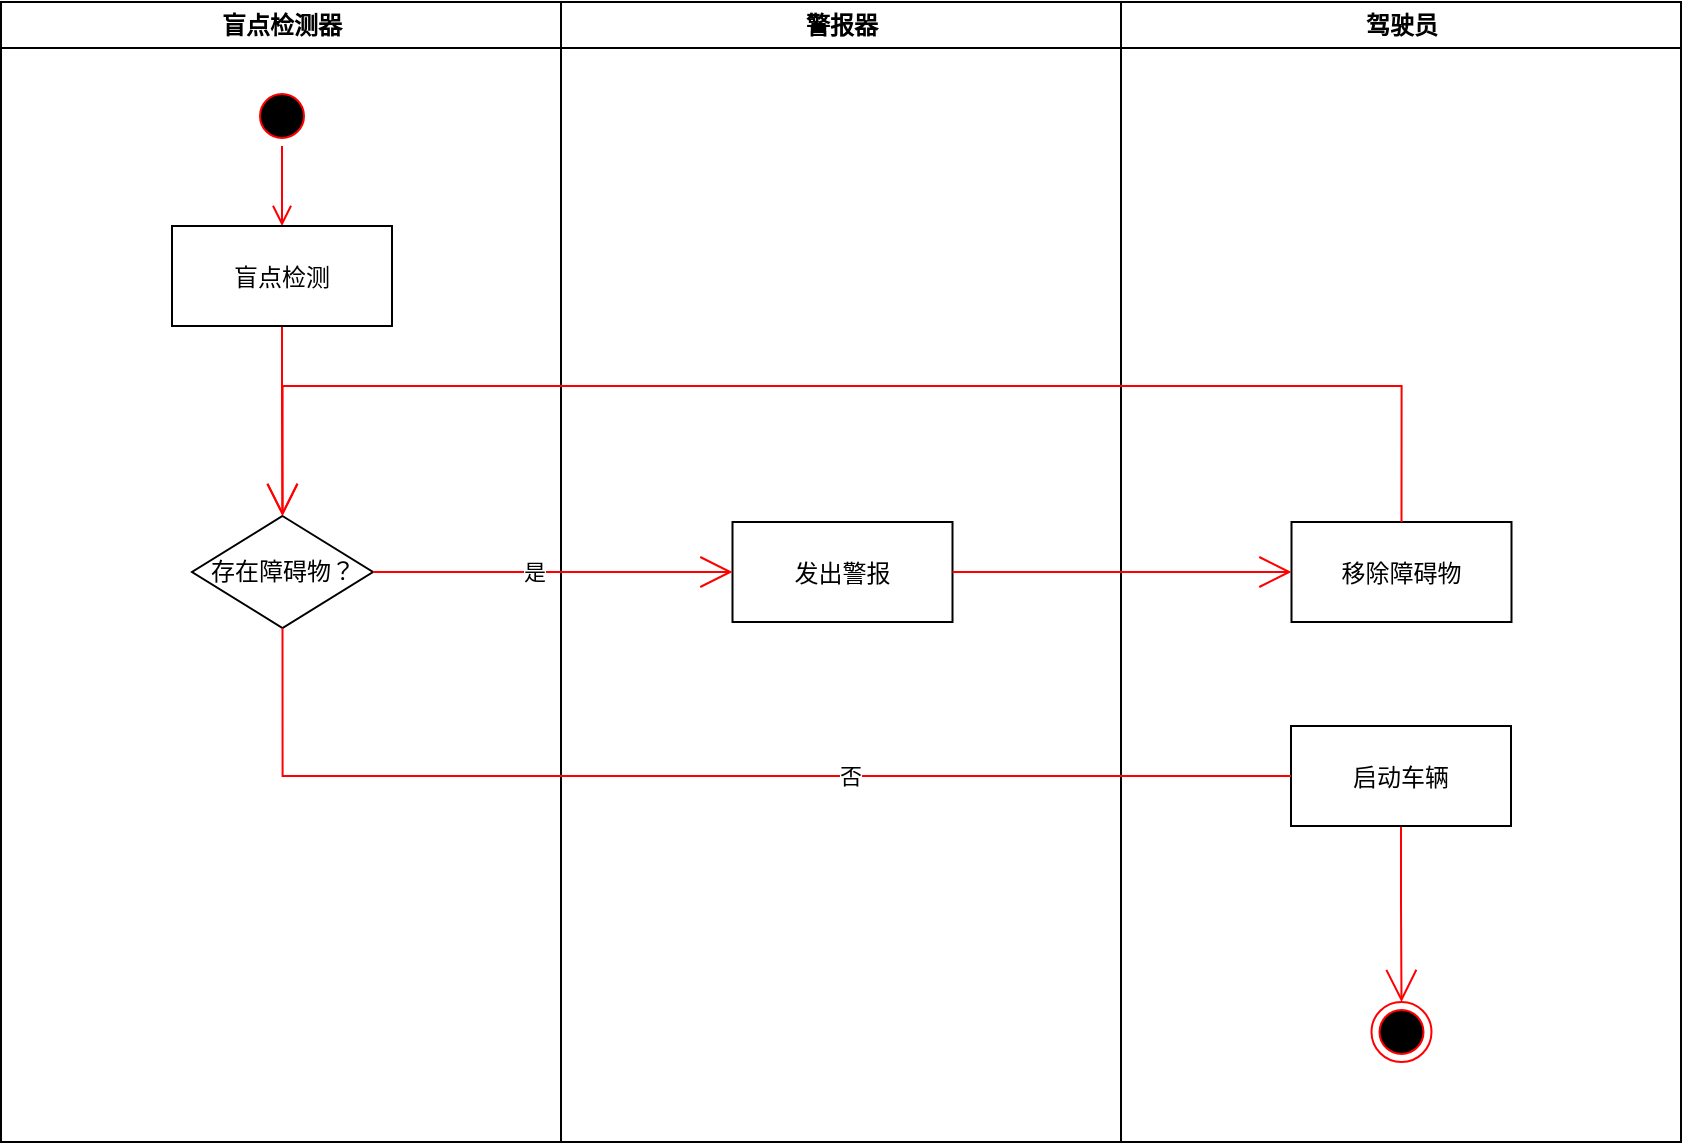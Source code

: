 <mxfile version="15.3.3" type="github">
  <diagram name="Page-1" id="e7e014a7-5840-1c2e-5031-d8a46d1fe8dd">
    <mxGraphModel dx="1038" dy="579" grid="1" gridSize="10" guides="1" tooltips="1" connect="1" arrows="1" fold="1" page="1" pageScale="1" pageWidth="1169" pageHeight="826" background="none" math="0" shadow="0">
      <root>
        <mxCell id="0" />
        <mxCell id="1" parent="0" />
        <mxCell id="2" value="盲点检测器" style="swimlane;whiteSpace=wrap" parent="1" vertex="1">
          <mxGeometry x="164.5" y="128" width="280" height="570" as="geometry" />
        </mxCell>
        <mxCell id="5" value="" style="ellipse;shape=startState;fillColor=#000000;strokeColor=#ff0000;" parent="2" vertex="1">
          <mxGeometry x="125.5" y="42" width="30" height="30" as="geometry" />
        </mxCell>
        <mxCell id="6" value="" style="edgeStyle=elbowEdgeStyle;elbow=horizontal;verticalAlign=bottom;endArrow=open;endSize=8;strokeColor=#FF0000;endFill=1;rounded=0" parent="2" source="5" target="7" edge="1">
          <mxGeometry x="125.5" y="42" as="geometry">
            <mxPoint x="140.5" y="112" as="targetPoint" />
          </mxGeometry>
        </mxCell>
        <mxCell id="zthBBQ5ApJd8Z_UlrUpK-45" style="edgeStyle=orthogonalEdgeStyle;rounded=0;orthogonalLoop=1;jettySize=auto;html=1;exitX=0.5;exitY=1;exitDx=0;exitDy=0;entryX=0.5;entryY=0;entryDx=0;entryDy=0;endArrow=open;startSize=14;endSize=14;sourcePerimeterSpacing=8;targetPerimeterSpacing=8;strokeColor=#FF0000;" edge="1" parent="2" source="7" target="zthBBQ5ApJd8Z_UlrUpK-44">
          <mxGeometry relative="1" as="geometry" />
        </mxCell>
        <mxCell id="7" value="盲点检测" style="" parent="2" vertex="1">
          <mxGeometry x="85.5" y="112" width="110" height="50" as="geometry" />
        </mxCell>
        <mxCell id="zthBBQ5ApJd8Z_UlrUpK-44" value="存在障碍物？" style="rhombus;whiteSpace=wrap;html=1;hachureGap=4;pointerEvents=0;" vertex="1" parent="2">
          <mxGeometry x="95.5" y="257" width="90.5" height="56" as="geometry" />
        </mxCell>
        <mxCell id="3" value="警报器" style="swimlane;whiteSpace=wrap;startSize=23;" parent="1" vertex="1">
          <mxGeometry x="444.5" y="128" width="280" height="570" as="geometry" />
        </mxCell>
        <mxCell id="zthBBQ5ApJd8Z_UlrUpK-47" value="发出警报" style="" vertex="1" parent="3">
          <mxGeometry x="85.75" y="260" width="110" height="50" as="geometry" />
        </mxCell>
        <mxCell id="4" value="驾驶员" style="swimlane;whiteSpace=wrap" parent="1" vertex="1">
          <mxGeometry x="724.5" y="128" width="280" height="570" as="geometry" />
        </mxCell>
        <mxCell id="38" value="" style="ellipse;shape=endState;fillColor=#000000;strokeColor=#ff0000" parent="4" vertex="1">
          <mxGeometry x="125.25" y="500" width="30" height="30" as="geometry" />
        </mxCell>
        <mxCell id="zthBBQ5ApJd8Z_UlrUpK-50" value="移除障碍物" style="" vertex="1" parent="4">
          <mxGeometry x="85.25" y="260" width="110" height="50" as="geometry" />
        </mxCell>
        <mxCell id="zthBBQ5ApJd8Z_UlrUpK-48" style="edgeStyle=orthogonalEdgeStyle;rounded=0;orthogonalLoop=1;jettySize=auto;html=1;exitX=1;exitY=0.5;exitDx=0;exitDy=0;entryX=0;entryY=0.5;entryDx=0;entryDy=0;endArrow=open;startSize=14;endSize=14;sourcePerimeterSpacing=8;targetPerimeterSpacing=8;strokeColor=#FF0000;" edge="1" parent="1" source="zthBBQ5ApJd8Z_UlrUpK-44" target="zthBBQ5ApJd8Z_UlrUpK-47">
          <mxGeometry relative="1" as="geometry" />
        </mxCell>
        <mxCell id="zthBBQ5ApJd8Z_UlrUpK-49" value="是" style="edgeLabel;html=1;align=center;verticalAlign=middle;resizable=0;points=[];" vertex="1" connectable="0" parent="zthBBQ5ApJd8Z_UlrUpK-48">
          <mxGeometry x="-0.208" relative="1" as="geometry">
            <mxPoint x="9" as="offset" />
          </mxGeometry>
        </mxCell>
        <mxCell id="zthBBQ5ApJd8Z_UlrUpK-51" style="edgeStyle=orthogonalEdgeStyle;rounded=0;orthogonalLoop=1;jettySize=auto;html=1;exitX=1;exitY=0.5;exitDx=0;exitDy=0;entryX=0;entryY=0.5;entryDx=0;entryDy=0;endArrow=open;startSize=14;endSize=14;sourcePerimeterSpacing=8;targetPerimeterSpacing=8;strokeColor=#FF0000;" edge="1" parent="1" source="zthBBQ5ApJd8Z_UlrUpK-47" target="zthBBQ5ApJd8Z_UlrUpK-50">
          <mxGeometry relative="1" as="geometry" />
        </mxCell>
        <mxCell id="zthBBQ5ApJd8Z_UlrUpK-52" style="edgeStyle=orthogonalEdgeStyle;rounded=0;orthogonalLoop=1;jettySize=auto;html=1;exitX=0.5;exitY=1;exitDx=0;exitDy=0;entryX=0.5;entryY=0;entryDx=0;entryDy=0;endArrow=open;startSize=14;endSize=14;targetPerimeterSpacing=8;strokeColor=#FF0000;startArrow=none;" edge="1" parent="1" source="zthBBQ5ApJd8Z_UlrUpK-56" target="38">
          <mxGeometry relative="1" as="geometry" />
        </mxCell>
        <mxCell id="zthBBQ5ApJd8Z_UlrUpK-55" style="edgeStyle=orthogonalEdgeStyle;rounded=0;orthogonalLoop=1;jettySize=auto;html=1;exitX=0.5;exitY=0;exitDx=0;exitDy=0;entryX=0.5;entryY=0;entryDx=0;entryDy=0;endArrow=open;startSize=14;endSize=14;sourcePerimeterSpacing=8;targetPerimeterSpacing=8;strokeColor=#FF0000;" edge="1" parent="1" source="zthBBQ5ApJd8Z_UlrUpK-50" target="zthBBQ5ApJd8Z_UlrUpK-44">
          <mxGeometry relative="1" as="geometry">
            <Array as="points">
              <mxPoint x="865" y="320" />
              <mxPoint x="305" y="320" />
            </Array>
          </mxGeometry>
        </mxCell>
        <mxCell id="zthBBQ5ApJd8Z_UlrUpK-56" value="启动车辆" style="" vertex="1" parent="1">
          <mxGeometry x="809.5" y="490" width="110" height="50" as="geometry" />
        </mxCell>
        <mxCell id="zthBBQ5ApJd8Z_UlrUpK-57" value="" style="edgeStyle=orthogonalEdgeStyle;rounded=0;orthogonalLoop=1;jettySize=auto;html=1;exitX=0.5;exitY=1;exitDx=0;exitDy=0;entryX=0;entryY=0.5;entryDx=0;entryDy=0;endArrow=none;startSize=14;endSize=14;sourcePerimeterSpacing=8;strokeColor=#FF0000;" edge="1" parent="1" source="zthBBQ5ApJd8Z_UlrUpK-44" target="zthBBQ5ApJd8Z_UlrUpK-56">
          <mxGeometry relative="1" as="geometry">
            <mxPoint x="305.25" y="426" as="sourcePoint" />
            <mxPoint x="869.5" y="628" as="targetPoint" />
          </mxGeometry>
        </mxCell>
        <mxCell id="zthBBQ5ApJd8Z_UlrUpK-60" value="否" style="edgeLabel;html=1;align=center;verticalAlign=middle;resizable=0;points=[];" vertex="1" connectable="0" parent="zthBBQ5ApJd8Z_UlrUpK-57">
          <mxGeometry x="0.488" y="-2" relative="1" as="geometry">
            <mxPoint x="-73" y="-2" as="offset" />
          </mxGeometry>
        </mxCell>
      </root>
    </mxGraphModel>
  </diagram>
</mxfile>
